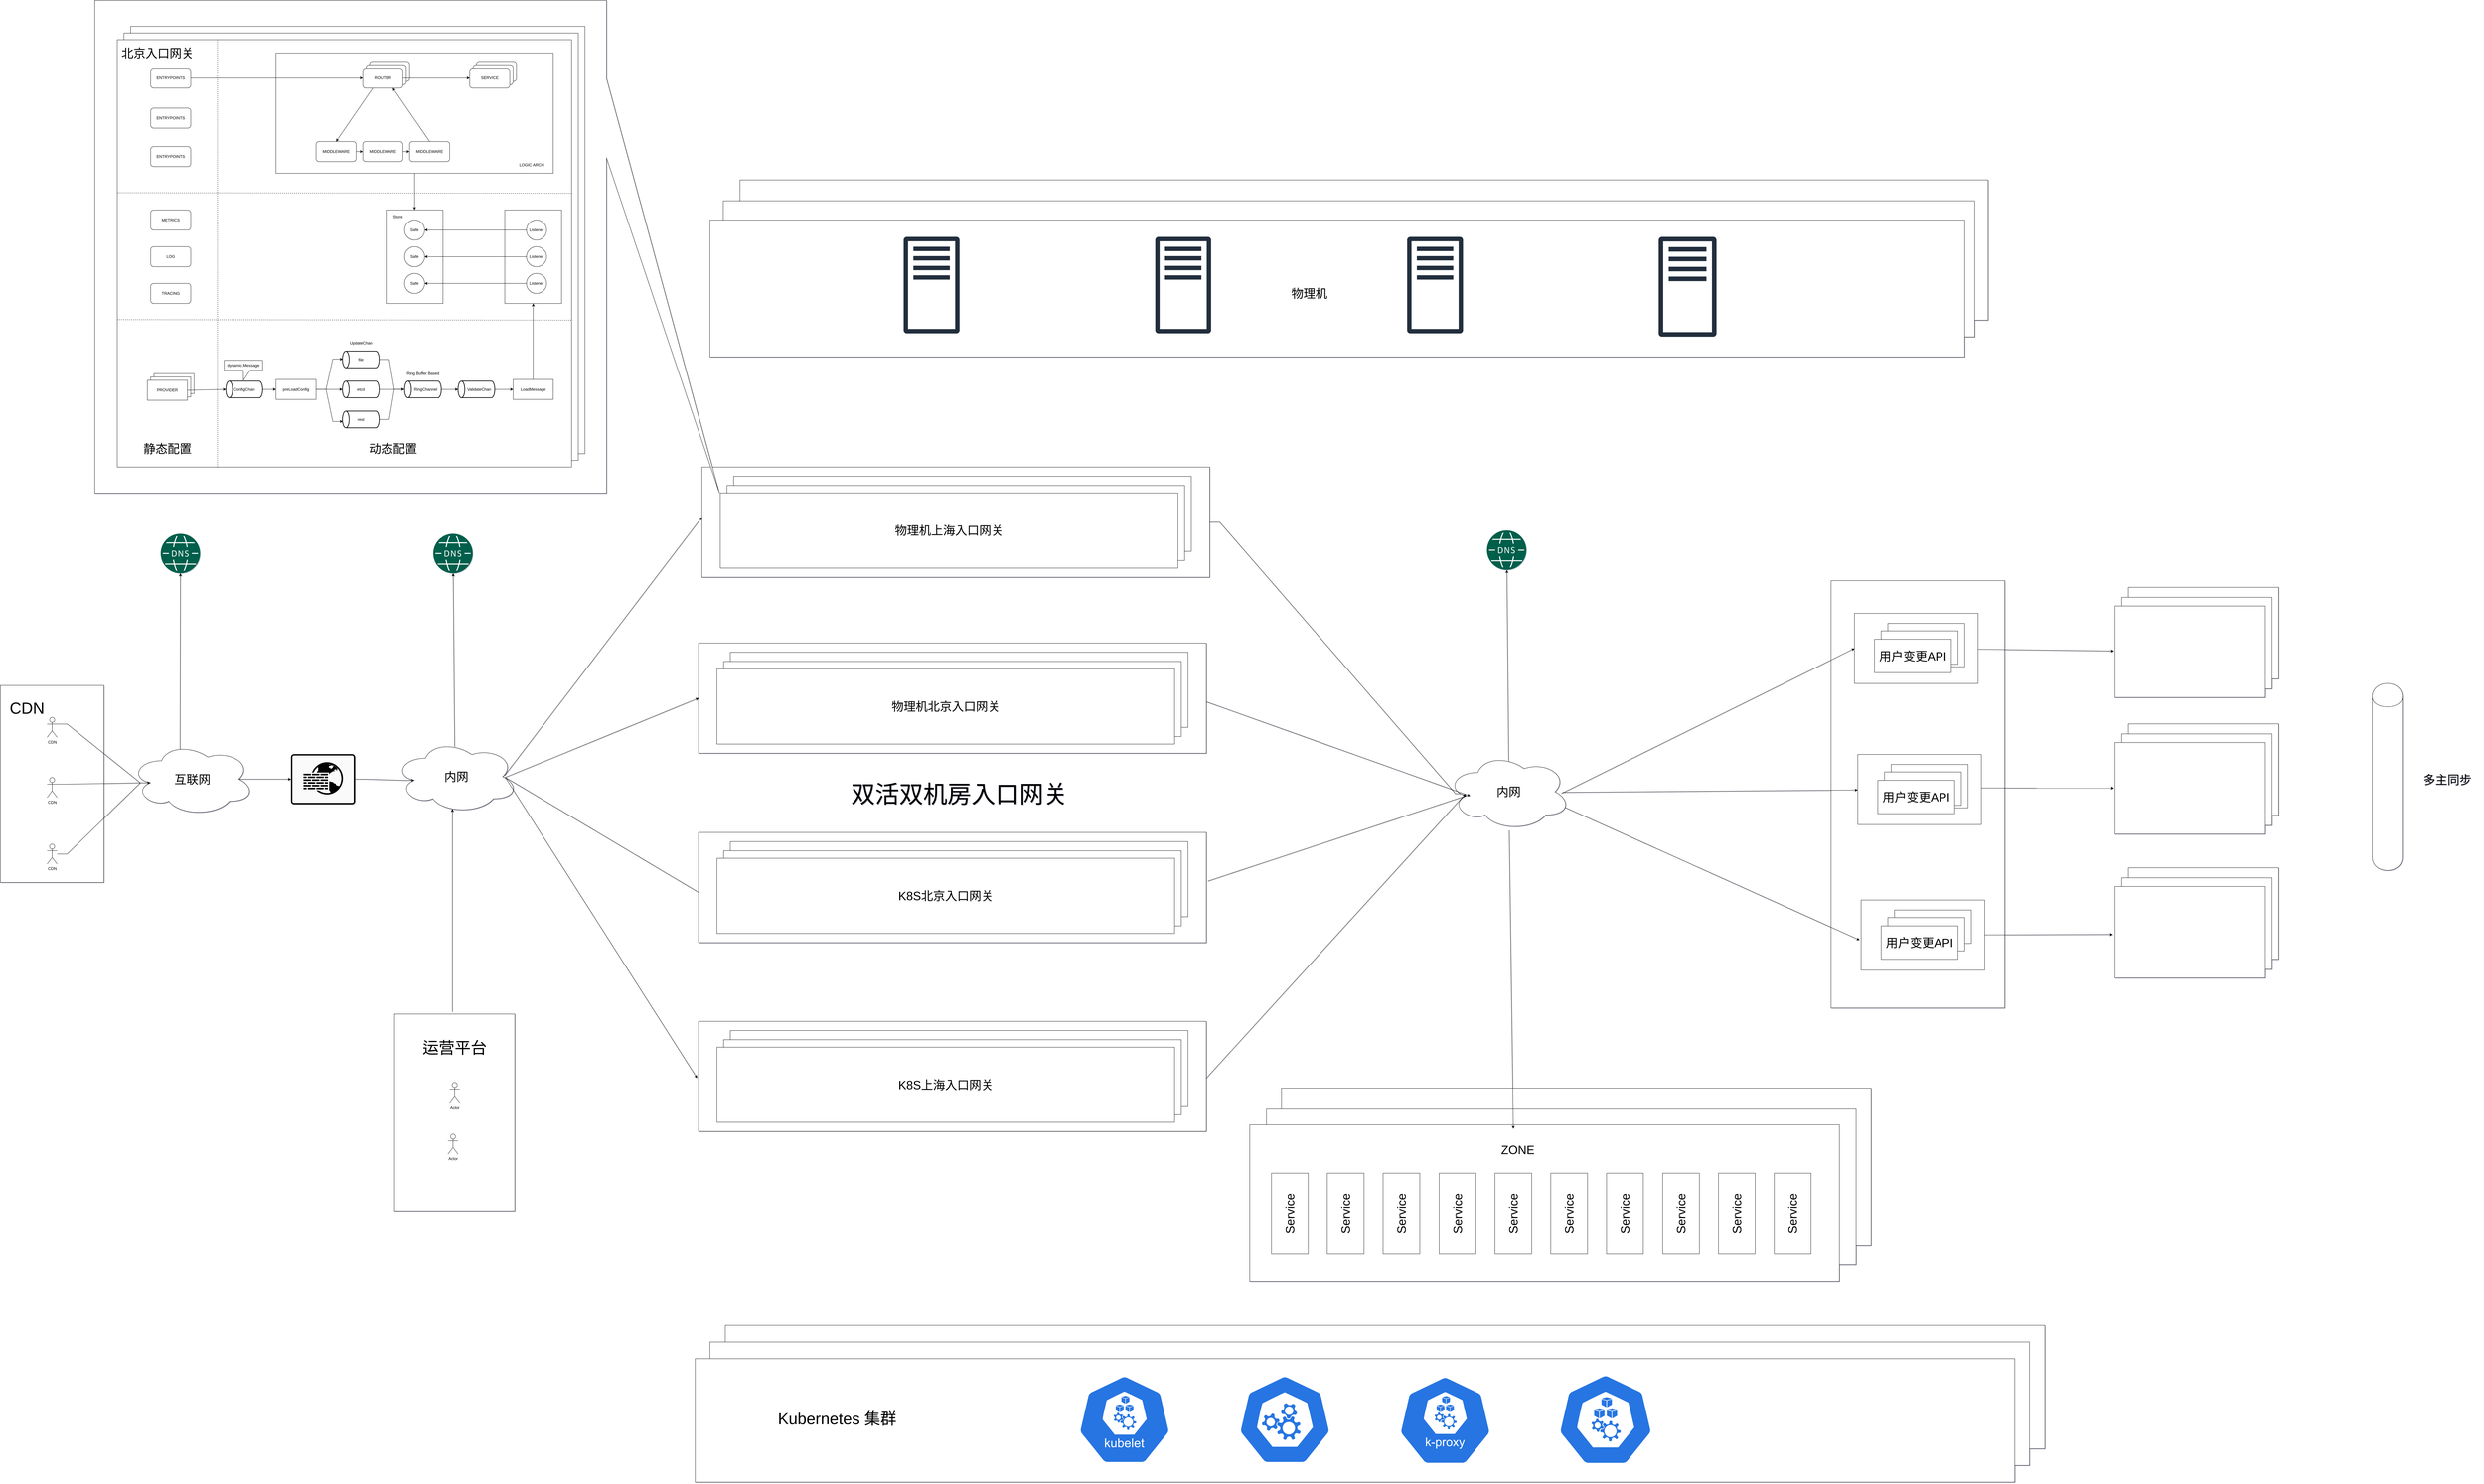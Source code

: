 <mxfile compressed="true" version="13.3.9" type="github"><diagram id="VSeTSDTbGr7kno4e8ZSS" name="第 1 页"><mxGraphModel dx="14209" dy="7091" grid="1" gridSize="10" guides="1" tooltips="1" connect="0" arrows="1" fold="1" page="0" pageScale="1" pageWidth="1920" pageHeight="1200" math="1" shadow="1"><root><mxCell id="0"/><mxCell id="1" parent="0"/><mxCell id="SB5rMZ_abd0PMbScAJQd-177" value="" style="rounded=0;whiteSpace=wrap;html=1;" vertex="1" parent="1"><mxGeometry x="4665" y="2730" width="1765" height="470" as="geometry"/></mxCell><mxCell id="SB5rMZ_abd0PMbScAJQd-176" value="" style="rounded=0;whiteSpace=wrap;html=1;" vertex="1" parent="1"><mxGeometry x="4620" y="2790" width="1765" height="470" as="geometry"/></mxCell><mxCell id="SB5rMZ_abd0PMbScAJQd-169" value="" style="rounded=0;whiteSpace=wrap;html=1;" vertex="1" parent="1"><mxGeometry x="3044" y="10" width="3736" height="420" as="geometry"/></mxCell><mxCell id="SB5rMZ_abd0PMbScAJQd-168" value="" style="rounded=0;whiteSpace=wrap;html=1;" vertex="1" parent="1"><mxGeometry x="2994" y="72.5" width="3746" height="407.5" as="geometry"/></mxCell><mxCell id="SB5rMZ_abd0PMbScAJQd-74" value="" style="rounded=0;whiteSpace=wrap;html=1;" vertex="1" parent="1"><mxGeometry x="3000" y="3440" width="3950" height="370" as="geometry"/></mxCell><mxCell id="SB5rMZ_abd0PMbScAJQd-73" value="" style="rounded=0;whiteSpace=wrap;html=1;" vertex="1" parent="1"><mxGeometry x="2954" y="3490" width="3950" height="370" as="geometry"/></mxCell><mxCell id="SB5rMZ_abd0PMbScAJQd-64" value="" style="rounded=0;whiteSpace=wrap;html=1;" vertex="1" parent="1"><mxGeometry x="6310" y="1210" width="520" height="1280" as="geometry"/></mxCell><mxCell id="SB5rMZ_abd0PMbScAJQd-62" value="" style="rounded=0;whiteSpace=wrap;html=1;" vertex="1" parent="1"><mxGeometry x="4570" y="2840" width="1765" height="470" as="geometry"/></mxCell><mxCell id="SB5rMZ_abd0PMbScAJQd-5" value="" style="rounded=0;whiteSpace=wrap;html=1;" vertex="1" parent="1"><mxGeometry x="7200" y="1230" width="450" height="274" as="geometry"/></mxCell><mxCell id="SB5rMZ_abd0PMbScAJQd-4" value="" style="rounded=0;whiteSpace=wrap;html=1;" vertex="1" parent="1"><mxGeometry x="7180" y="1260" width="450" height="274" as="geometry"/></mxCell><mxCell id="SB5rMZ_abd0PMbScAJQd-3" value="" style="rounded=0;whiteSpace=wrap;html=1;" vertex="1" parent="1"><mxGeometry x="7160" y="1286" width="450" height="274" as="geometry"/></mxCell><mxCell id="SB5rMZ_abd0PMbScAJQd-31" style="edgeStyle=none;rounded=0;orthogonalLoop=1;jettySize=auto;html=1;entryX=-0.014;entryY=0.524;entryDx=0;entryDy=0;entryPerimeter=0;" edge="1" parent="1" source="BSj03u8WNxe3OVWuLQ-M-73" target="SB5rMZ_abd0PMbScAJQd-26"><mxGeometry relative="1" as="geometry"/></mxCell><mxCell id="BSj03u8WNxe3OVWuLQ-M-73" value="" style="rounded=0;whiteSpace=wrap;html=1;fillColor=#FFFFFF;" parent="1" vertex="1"><mxGeometry x="6400" y="2166.57" width="370" height="210" as="geometry"/></mxCell><mxCell id="BSj03u8WNxe3OVWuLQ-M-70" style="edgeStyle=entityRelationEdgeStyle;rounded=0;orthogonalLoop=1;jettySize=auto;html=1;entryX=0.151;entryY=0.524;entryDx=0;entryDy=0;entryPerimeter=0;fillColor=#000000;" parent="1" source="nqDBLLpEvd7qS0_0Gc36-178" target="nqDBLLpEvd7qS0_0Gc36-124" edge="1"><mxGeometry relative="1" as="geometry"/></mxCell><mxCell id="nqDBLLpEvd7qS0_0Gc36-178" value="" style="rounded=0;whiteSpace=wrap;html=1;strokeColor=#000000;" parent="1" vertex="1"><mxGeometry x="2930" y="870" width="1520" height="330" as="geometry"/></mxCell><mxCell id="BSj03u8WNxe3OVWuLQ-M-92" style="rounded=0;orthogonalLoop=1;jettySize=auto;html=1;fillColor=#000000;entryX=0.468;entryY=0.938;entryDx=0;entryDy=0;entryPerimeter=0;exitX=0.481;exitY=-0.011;exitDx=0;exitDy=0;exitPerimeter=0;" parent="1" source="nqDBLLpEvd7qS0_0Gc36-135" target="nqDBLLpEvd7qS0_0Gc36-109" edge="1"><mxGeometry relative="1" as="geometry"><mxPoint x="1770" y="2399" as="sourcePoint"/><mxPoint x="2210" y="1918" as="targetPoint"/></mxGeometry></mxCell><mxCell id="nqDBLLpEvd7qS0_0Gc36-135" value="" style="rounded=0;whiteSpace=wrap;html=1;" parent="1" vertex="1"><mxGeometry x="2010" y="2508" width="360" height="590" as="geometry"/></mxCell><mxCell id="nqDBLLpEvd7qS0_0Gc36-91" value="" style="rounded=0;whiteSpace=wrap;html=1;" parent="1" vertex="1"><mxGeometry x="830" y="1524" width="310" height="590" as="geometry"/></mxCell><mxCell id="nqDBLLpEvd7qS0_0Gc36-125" style="rounded=0;orthogonalLoop=1;jettySize=auto;html=1;entryX=0.16;entryY=0.55;entryDx=0;entryDy=0;entryPerimeter=0;" parent="1" target="nqDBLLpEvd7qS0_0Gc36-124" edge="1"><mxGeometry relative="1" as="geometry"><mxPoint x="4445" y="2110" as="sourcePoint"/></mxGeometry></mxCell><mxCell id="nqDBLLpEvd7qS0_0Gc36-108" style="rounded=0;orthogonalLoop=1;jettySize=auto;html=1;exitX=0.4;exitY=0.1;exitDx=0;exitDy=0;exitPerimeter=0;" parent="1" source="0BeCym-39-swH0D2_rm6-13" target="qobce8UvPEFvJvuWRFae-1" edge="1"><mxGeometry relative="1" as="geometry"><mxPoint x="1370" y="1089.08" as="targetPoint"/></mxGeometry></mxCell><mxCell id="nqDBLLpEvd7qS0_0Gc36-117" style="edgeStyle=entityRelationEdgeStyle;rounded=0;orthogonalLoop=1;jettySize=auto;html=1;exitX=0.875;exitY=0.5;exitDx=0;exitDy=0;exitPerimeter=0;entryX=0;entryY=0.5;entryDx=0;entryDy=0;entryPerimeter=0;" parent="1" source="0BeCym-39-swH0D2_rm6-13" target="nqDBLLpEvd7qS0_0Gc36-113" edge="1"><mxGeometry relative="1" as="geometry"/></mxCell><mxCell id="0BeCym-39-swH0D2_rm6-13" value="&lt;font style=&quot;font-size: 36px&quot;&gt;互联网&lt;/font&gt;" style="ellipse;shape=cloud;whiteSpace=wrap;html=1;" parent="1" vertex="1"><mxGeometry x="1220" y="1694.5" width="370" height="220" as="geometry"/></mxCell><mxCell id="nqDBLLpEvd7qS0_0Gc36-46" value="&lt;font style=&quot;font-size: 72px&quot;&gt;双活双机房入口网关&lt;/font&gt;" style="text;html=1;resizable=0;autosize=1;align=center;verticalAlign=middle;points=[];fillColor=none;strokeColor=none;rounded=0;" parent="1" vertex="1"><mxGeometry x="3370" y="1830" width="660" height="40" as="geometry"/></mxCell><mxCell id="nqDBLLpEvd7qS0_0Gc36-61" style="edgeStyle=entityRelationEdgeStyle;rounded=0;orthogonalLoop=1;jettySize=auto;html=1;exitX=1;exitY=0.333;exitDx=0;exitDy=0;exitPerimeter=0;entryX=0.16;entryY=0.55;entryDx=0;entryDy=0;entryPerimeter=0;" parent="1" source="nqDBLLpEvd7qS0_0Gc36-54" target="0BeCym-39-swH0D2_rm6-13" edge="1"><mxGeometry relative="1" as="geometry"/></mxCell><mxCell id="nqDBLLpEvd7qS0_0Gc36-54" value="CDN" style="shape=umlActor;verticalLabelPosition=bottom;labelBackgroundColor=#ffffff;verticalAlign=top;html=1;outlineConnect=0;" parent="1" vertex="1"><mxGeometry x="970" y="1619.5" width="30" height="60" as="geometry"/></mxCell><mxCell id="nqDBLLpEvd7qS0_0Gc36-58" style="edgeStyle=entityRelationEdgeStyle;rounded=0;orthogonalLoop=1;jettySize=auto;html=1;entryX=0.16;entryY=0.55;entryDx=0;entryDy=0;entryPerimeter=0;" parent="1" source="nqDBLLpEvd7qS0_0Gc36-57" target="0BeCym-39-swH0D2_rm6-13" edge="1"><mxGeometry relative="1" as="geometry"/></mxCell><mxCell id="nqDBLLpEvd7qS0_0Gc36-57" value="CDN" style="shape=umlActor;verticalLabelPosition=bottom;labelBackgroundColor=#ffffff;verticalAlign=top;html=1;outlineConnect=0;" parent="1" vertex="1"><mxGeometry x="970" y="1999" width="30" height="60" as="geometry"/></mxCell><mxCell id="nqDBLLpEvd7qS0_0Gc36-65" style="edgeStyle=entityRelationEdgeStyle;rounded=0;orthogonalLoop=1;jettySize=auto;html=1;exitX=1;exitY=0.333;exitDx=0;exitDy=0;exitPerimeter=0;entryX=0.16;entryY=0.55;entryDx=0;entryDy=0;entryPerimeter=0;" parent="1" source="nqDBLLpEvd7qS0_0Gc36-64" target="0BeCym-39-swH0D2_rm6-13" edge="1"><mxGeometry relative="1" as="geometry"/></mxCell><mxCell id="nqDBLLpEvd7qS0_0Gc36-64" value="CDN" style="shape=umlActor;verticalLabelPosition=bottom;labelBackgroundColor=#ffffff;verticalAlign=top;html=1;outlineConnect=0;" parent="1" vertex="1"><mxGeometry x="970" y="1799.5" width="30" height="60" as="geometry"/></mxCell><mxCell id="nqDBLLpEvd7qS0_0Gc36-111" style="rounded=0;orthogonalLoop=1;jettySize=auto;html=1;exitX=0.891;exitY=0.485;exitDx=0;exitDy=0;exitPerimeter=0;entryX=0;entryY=0.455;entryDx=0;entryDy=0;entryPerimeter=0;" parent="1" source="nqDBLLpEvd7qS0_0Gc36-109" target="nqDBLLpEvd7qS0_0Gc36-178" edge="1"><mxGeometry relative="1" as="geometry"><mxPoint x="2920" y="1020" as="targetPoint"/></mxGeometry></mxCell><mxCell id="SB5rMZ_abd0PMbScAJQd-161" style="edgeStyle=none;rounded=0;orthogonalLoop=1;jettySize=auto;html=1;entryX=0;entryY=0.5;entryDx=0;entryDy=0;entryPerimeter=0;exitX=0.9;exitY=0.508;exitDx=0;exitDy=0;exitPerimeter=0;" edge="1" parent="1" source="nqDBLLpEvd7qS0_0Gc36-109" target="SB5rMZ_abd0PMbScAJQd-149"><mxGeometry relative="1" as="geometry"/></mxCell><mxCell id="SB5rMZ_abd0PMbScAJQd-162" style="edgeStyle=none;rounded=0;orthogonalLoop=1;jettySize=auto;html=1;entryX=0.007;entryY=0.563;entryDx=0;entryDy=0;entryPerimeter=0;exitX=0.895;exitY=0.508;exitDx=0;exitDy=0;exitPerimeter=0;" edge="1" parent="1" source="nqDBLLpEvd7qS0_0Gc36-109" target="SB5rMZ_abd0PMbScAJQd-153"><mxGeometry relative="1" as="geometry"/></mxCell><mxCell id="nqDBLLpEvd7qS0_0Gc36-109" value="&lt;font style=&quot;font-size: 36px&quot;&gt;内网&lt;/font&gt;" style="ellipse;shape=cloud;whiteSpace=wrap;html=1;" parent="1" vertex="1"><mxGeometry x="2010" y="1687" width="370" height="220" as="geometry"/></mxCell><mxCell id="nqDBLLpEvd7qS0_0Gc36-116" style="edgeStyle=entityRelationEdgeStyle;rounded=0;orthogonalLoop=1;jettySize=auto;html=1;exitX=1;exitY=0.5;exitDx=0;exitDy=0;exitPerimeter=0;entryX=0.16;entryY=0.55;entryDx=0;entryDy=0;entryPerimeter=0;" parent="1" source="nqDBLLpEvd7qS0_0Gc36-113" target="nqDBLLpEvd7qS0_0Gc36-109" edge="1"><mxGeometry relative="1" as="geometry"/></mxCell><mxCell id="nqDBLLpEvd7qS0_0Gc36-113" value="" style="points=[[0.015,0.015,0],[0.985,0.015,0],[0.985,0.985,0],[0.015,0.985,0],[0.25,0,0],[0.5,0,0],[0.75,0,0],[1,0.25,0],[1,0.5,0],[1,0.75,0],[0.75,1,0],[0.5,1,0],[0.25,1,0],[0,0.75,0],[0,0.5,0],[0,0.25,0]];verticalLabelPosition=bottom;html=1;verticalAlign=top;aspect=fixed;align=center;pointerEvents=1;shape=mxgraph.cisco19.rect;prIcon=web_application_firewall;fillColor=#FAFAFA;strokeColor=#000000;" parent="1" vertex="1"><mxGeometry x="1700" y="1729.5" width="192" height="150" as="geometry"/></mxCell><mxCell id="nqDBLLpEvd7qS0_0Gc36-130" style="edgeStyle=none;rounded=0;orthogonalLoop=1;jettySize=auto;html=1;exitX=0.5;exitY=0.101;exitDx=0;exitDy=0;exitPerimeter=0;" parent="1" source="nqDBLLpEvd7qS0_0Gc36-124" target="qobce8UvPEFvJvuWRFae-4" edge="1"><mxGeometry relative="1" as="geometry"><mxPoint x="5219.558" y="1273.33" as="targetPoint"/></mxGeometry></mxCell><mxCell id="BSj03u8WNxe3OVWuLQ-M-100" style="rounded=0;orthogonalLoop=1;jettySize=auto;html=1;fillColor=#000000;entryX=-0.012;entryY=0.571;entryDx=0;entryDy=0;entryPerimeter=0;" parent="1" target="BSj03u8WNxe3OVWuLQ-M-73" edge="1"><mxGeometry relative="1" as="geometry"><mxPoint x="5449" y="1860" as="sourcePoint"/></mxGeometry></mxCell><mxCell id="BSj03u8WNxe3OVWuLQ-M-101" style="rounded=0;orthogonalLoop=1;jettySize=auto;html=1;fillColor=#000000;exitX=0.927;exitY=0.522;exitDx=0;exitDy=0;exitPerimeter=0;entryX=0.001;entryY=0.5;entryDx=0;entryDy=0;entryPerimeter=0;" parent="1" source="nqDBLLpEvd7qS0_0Gc36-124" target="BSj03u8WNxe3OVWuLQ-M-95" edge="1"><mxGeometry relative="1" as="geometry"><mxPoint x="6329.62" y="1840.75" as="sourcePoint"/></mxGeometry></mxCell><mxCell id="SB5rMZ_abd0PMbScAJQd-39" style="edgeStyle=none;rounded=0;orthogonalLoop=1;jettySize=auto;html=1;entryX=-0.007;entryY=0.497;entryDx=0;entryDy=0;entryPerimeter=0;" edge="1" parent="1" target="SB5rMZ_abd0PMbScAJQd-34"><mxGeometry relative="1" as="geometry"><mxPoint x="6760" y="1831" as="sourcePoint"/></mxGeometry></mxCell><mxCell id="SB5rMZ_abd0PMbScAJQd-46" style="edgeStyle=none;rounded=0;orthogonalLoop=1;jettySize=auto;html=1;exitX=0.936;exitY=0.507;exitDx=0;exitDy=0;exitPerimeter=0;" edge="1" parent="1" source="nqDBLLpEvd7qS0_0Gc36-124" target="SB5rMZ_abd0PMbScAJQd-42"><mxGeometry relative="1" as="geometry"><mxPoint x="5470" y="1890" as="sourcePoint"/></mxGeometry></mxCell><mxCell id="SB5rMZ_abd0PMbScAJQd-63" style="edgeStyle=none;rounded=0;orthogonalLoop=1;jettySize=auto;html=1;entryX=0.447;entryY=0.026;entryDx=0;entryDy=0;entryPerimeter=0;" edge="1" parent="1" source="nqDBLLpEvd7qS0_0Gc36-124" target="SB5rMZ_abd0PMbScAJQd-62"><mxGeometry relative="1" as="geometry"/></mxCell><mxCell id="nqDBLLpEvd7qS0_0Gc36-124" value="&lt;font style=&quot;font-size: 36px&quot;&gt;内网&lt;/font&gt;" style="ellipse;shape=cloud;whiteSpace=wrap;html=1;" parent="1" vertex="1"><mxGeometry x="5160" y="1727" width="370" height="230.92" as="geometry"/></mxCell><mxCell id="qobce8UvPEFvJvuWRFae-1" value="" style="pointerEvents=1;shadow=0;dashed=0;html=1;strokeColor=none;fillColor=#005F4B;labelPosition=center;verticalLabelPosition=bottom;verticalAlign=top;align=center;outlineConnect=0;shape=mxgraph.veeam2.dns;" parent="1" vertex="1"><mxGeometry x="1310" y="1070" width="118" height="118" as="geometry"/></mxCell><mxCell id="qobce8UvPEFvJvuWRFae-4" value="" style="pointerEvents=1;shadow=0;dashed=0;html=1;strokeColor=none;fillColor=#005F4B;labelPosition=center;verticalLabelPosition=bottom;verticalAlign=top;align=center;outlineConnect=0;shape=mxgraph.veeam2.dns;" parent="1" vertex="1"><mxGeometry x="5280" y="1060" width="118" height="118" as="geometry"/></mxCell><mxCell id="BSj03u8WNxe3OVWuLQ-M-59" value="" style="rounded=0;whiteSpace=wrap;html=1;" parent="1" vertex="1"><mxGeometry x="3025" y="897.5" width="1370" height="225" as="geometry"/></mxCell><mxCell id="BSj03u8WNxe3OVWuLQ-M-60" value="" style="rounded=0;whiteSpace=wrap;html=1;" parent="1" vertex="1"><mxGeometry x="3005" y="925" width="1370" height="225" as="geometry"/></mxCell><mxCell id="BSj03u8WNxe3OVWuLQ-M-61" value="&lt;font style=&quot;font-size: 36px&quot;&gt;物理机上海入口网关&lt;/font&gt;" style="rounded=0;whiteSpace=wrap;html=1;" parent="1" vertex="1"><mxGeometry x="2985" y="947.5" width="1370" height="225" as="geometry"/></mxCell><mxCell id="BSj03u8WNxe3OVWuLQ-M-68" value="" style="rounded=0;whiteSpace=wrap;html=1;fillColor=#FFFFFF;" parent="1" vertex="1"><mxGeometry x="6500" y="2196.57" width="230" height="100" as="geometry"/></mxCell><mxCell id="BSj03u8WNxe3OVWuLQ-M-71" value="" style="rounded=0;whiteSpace=wrap;html=1;fillColor=#FFFFFF;" parent="1" vertex="1"><mxGeometry x="6480" y="2219.07" width="230" height="100" as="geometry"/></mxCell><mxCell id="BSj03u8WNxe3OVWuLQ-M-72" value="&lt;font style=&quot;font-size: 36px&quot;&gt;用户变更API&lt;/font&gt;" style="rounded=0;whiteSpace=wrap;html=1;fillColor=#FFFFFF;" parent="1" vertex="1"><mxGeometry x="6460" y="2244.07" width="230" height="100" as="geometry"/></mxCell><mxCell id="BSj03u8WNxe3OVWuLQ-M-82" style="edgeStyle=none;rounded=0;orthogonalLoop=1;jettySize=auto;html=1;" parent="1" target="BSj03u8WNxe3OVWuLQ-M-83" edge="1"><mxGeometry relative="1" as="geometry"><mxPoint x="2143.558" y="1273.53" as="targetPoint"/><mxPoint x="2190" y="1708" as="sourcePoint"/></mxGeometry></mxCell><mxCell id="BSj03u8WNxe3OVWuLQ-M-83" value="" style="pointerEvents=1;shadow=0;dashed=0;html=1;strokeColor=none;fillColor=#005F4B;labelPosition=center;verticalLabelPosition=bottom;verticalAlign=top;align=center;outlineConnect=0;shape=mxgraph.veeam2.dns;" parent="1" vertex="1"><mxGeometry x="2126" y="1070" width="118" height="118" as="geometry"/></mxCell><mxCell id="BSj03u8WNxe3OVWuLQ-M-86" value="&lt;span style=&quot;font-size: 48px&quot;&gt;CDN&lt;/span&gt;" style="text;html=1;strokeColor=none;fillColor=none;align=center;verticalAlign=middle;whiteSpace=wrap;rounded=0;" parent="1" vertex="1"><mxGeometry x="890" y="1581.5" width="40" height="20" as="geometry"/></mxCell><mxCell id="BSj03u8WNxe3OVWuLQ-M-87" value="&lt;span style=&quot;font-size: 48px&quot;&gt;运营平台&lt;/span&gt;" style="text;html=1;strokeColor=none;fillColor=none;align=center;verticalAlign=middle;whiteSpace=wrap;rounded=0;" parent="1" vertex="1"><mxGeometry x="2035" y="2599.25" width="310" height="20" as="geometry"/></mxCell><mxCell id="BSj03u8WNxe3OVWuLQ-M-93" value="Actor" style="shape=umlActor;verticalLabelPosition=bottom;labelBackgroundColor=#ffffff;verticalAlign=top;html=1;outlineConnect=0;fillColor=#FFFFFF;" parent="1" vertex="1"><mxGeometry x="2175" y="2713" width="30" height="60" as="geometry"/></mxCell><mxCell id="BSj03u8WNxe3OVWuLQ-M-94" value="Actor" style="shape=umlActor;verticalLabelPosition=bottom;labelBackgroundColor=#ffffff;verticalAlign=top;html=1;outlineConnect=0;fillColor=#FFFFFF;" parent="1" vertex="1"><mxGeometry x="2170" y="2868" width="30" height="60" as="geometry"/></mxCell><mxCell id="SB5rMZ_abd0PMbScAJQd-30" style="edgeStyle=none;rounded=0;orthogonalLoop=1;jettySize=auto;html=1;entryX=-0.007;entryY=0.491;entryDx=0;entryDy=0;entryPerimeter=0;" edge="1" parent="1" source="BSj03u8WNxe3OVWuLQ-M-95" target="SB5rMZ_abd0PMbScAJQd-3"><mxGeometry relative="1" as="geometry"/></mxCell><mxCell id="BSj03u8WNxe3OVWuLQ-M-95" value="" style="rounded=0;whiteSpace=wrap;html=1;fillColor=#FFFFFF;" parent="1" vertex="1"><mxGeometry x="6380" y="1308" width="370" height="210" as="geometry"/></mxCell><mxCell id="BSj03u8WNxe3OVWuLQ-M-96" value="" style="rounded=0;whiteSpace=wrap;html=1;fillColor=#FFFFFF;" parent="1" vertex="1"><mxGeometry x="6480" y="1338" width="230" height="130" as="geometry"/></mxCell><mxCell id="BSj03u8WNxe3OVWuLQ-M-97" value="" style="rounded=0;whiteSpace=wrap;html=1;fillColor=#FFFFFF;" parent="1" vertex="1"><mxGeometry x="6460" y="1360.5" width="230" height="100" as="geometry"/></mxCell><mxCell id="BSj03u8WNxe3OVWuLQ-M-98" value="&lt;font style=&quot;font-size: 36px&quot;&gt;用户变更API&lt;/font&gt;" style="rounded=0;whiteSpace=wrap;html=1;fillColor=#FFFFFF;" parent="1" vertex="1"><mxGeometry x="6440" y="1385.5" width="230" height="100" as="geometry"/></mxCell><mxCell id="SB5rMZ_abd0PMbScAJQd-1" value="" style="shape=image;html=1;verticalAlign=top;verticalLabelPosition=bottom;labelBackgroundColor=#ffffff;imageAspect=0;aspect=fixed;image=https://cdn4.iconfinder.com/data/icons/logos-brands-5/24/mysql-128.png" vertex="1" parent="1"><mxGeometry x="7234" y="1270" width="286" height="286" as="geometry"/></mxCell><mxCell id="SB5rMZ_abd0PMbScAJQd-19" value="&lt;font style=&quot;font-size: 36px&quot;&gt;多主同步&lt;/font&gt;" style="text;html=1;strokeColor=none;fillColor=none;align=center;verticalAlign=middle;whiteSpace=wrap;rounded=0;" vertex="1" parent="1"><mxGeometry x="8050" y="1770" width="210" height="72" as="geometry"/></mxCell><mxCell id="SB5rMZ_abd0PMbScAJQd-24" value="" style="rounded=0;whiteSpace=wrap;html=1;" vertex="1" parent="1"><mxGeometry x="7200" y="2070" width="450" height="274" as="geometry"/></mxCell><mxCell id="SB5rMZ_abd0PMbScAJQd-25" value="" style="rounded=0;whiteSpace=wrap;html=1;" vertex="1" parent="1"><mxGeometry x="7180" y="2100" width="450" height="274" as="geometry"/></mxCell><mxCell id="SB5rMZ_abd0PMbScAJQd-26" value="" style="rounded=0;whiteSpace=wrap;html=1;" vertex="1" parent="1"><mxGeometry x="7160" y="2126" width="450" height="274" as="geometry"/></mxCell><mxCell id="SB5rMZ_abd0PMbScAJQd-28" value="" style="shape=image;html=1;verticalAlign=top;verticalLabelPosition=bottom;labelBackgroundColor=#ffffff;imageAspect=0;aspect=fixed;image=https://cdn4.iconfinder.com/data/icons/logos-brands-5/24/mysql-128.png" vertex="1" parent="1"><mxGeometry x="7234" y="2110" width="286" height="286" as="geometry"/></mxCell><mxCell id="SB5rMZ_abd0PMbScAJQd-32" value="" style="rounded=0;whiteSpace=wrap;html=1;" vertex="1" parent="1"><mxGeometry x="7200" y="1639" width="450" height="274" as="geometry"/></mxCell><mxCell id="SB5rMZ_abd0PMbScAJQd-33" value="" style="rounded=0;whiteSpace=wrap;html=1;" vertex="1" parent="1"><mxGeometry x="7180" y="1669" width="450" height="274" as="geometry"/></mxCell><mxCell id="SB5rMZ_abd0PMbScAJQd-34" value="" style="rounded=0;whiteSpace=wrap;html=1;" vertex="1" parent="1"><mxGeometry x="7160" y="1695" width="450" height="274" as="geometry"/></mxCell><mxCell id="SB5rMZ_abd0PMbScAJQd-36" value="" style="shape=image;html=1;verticalAlign=top;verticalLabelPosition=bottom;labelBackgroundColor=#ffffff;imageAspect=0;aspect=fixed;image=https://cdn4.iconfinder.com/data/icons/logos-brands-5/24/mysql-128.png" vertex="1" parent="1"><mxGeometry x="7234" y="1679" width="286" height="286" as="geometry"/></mxCell><mxCell id="SB5rMZ_abd0PMbScAJQd-42" value="" style="rounded=0;whiteSpace=wrap;html=1;fillColor=#FFFFFF;" vertex="1" parent="1"><mxGeometry x="6390" y="1730.5" width="370" height="210" as="geometry"/></mxCell><mxCell id="SB5rMZ_abd0PMbScAJQd-43" value="" style="rounded=0;whiteSpace=wrap;html=1;fillColor=#FFFFFF;" vertex="1" parent="1"><mxGeometry x="6490" y="1760.5" width="230" height="130" as="geometry"/></mxCell><mxCell id="SB5rMZ_abd0PMbScAJQd-44" value="" style="rounded=0;whiteSpace=wrap;html=1;fillColor=#FFFFFF;" vertex="1" parent="1"><mxGeometry x="6470" y="1783" width="230" height="100" as="geometry"/></mxCell><mxCell id="SB5rMZ_abd0PMbScAJQd-45" value="&lt;font style=&quot;font-size: 36px&quot;&gt;用户变更API&lt;/font&gt;" style="rounded=0;whiteSpace=wrap;html=1;fillColor=#FFFFFF;" vertex="1" parent="1"><mxGeometry x="6450" y="1808" width="230" height="100" as="geometry"/></mxCell><mxCell id="SB5rMZ_abd0PMbScAJQd-47" value="" style="shape=cylinder;whiteSpace=wrap;html=1;boundedLbl=1;backgroundOutline=1;" vertex="1" parent="1"><mxGeometry x="7930.0" y="1518" width="90" height="560" as="geometry"/></mxCell><mxCell id="SB5rMZ_abd0PMbScAJQd-52" value="&lt;font style=&quot;font-size: 36px&quot;&gt;Service&lt;/font&gt;" style="rounded=0;whiteSpace=wrap;html=1;rotation=-90;" vertex="1" parent="1"><mxGeometry x="4570" y="3050" width="240" height="110" as="geometry"/></mxCell><mxCell id="SB5rMZ_abd0PMbScAJQd-53" value="&lt;font style=&quot;font-size: 36px&quot;&gt;Service&lt;/font&gt;" style="rounded=0;whiteSpace=wrap;html=1;rotation=-90;" vertex="1" parent="1"><mxGeometry x="4737" y="3050" width="240" height="110" as="geometry"/></mxCell><mxCell id="SB5rMZ_abd0PMbScAJQd-54" value="&lt;font style=&quot;font-size: 36px&quot;&gt;Service&lt;/font&gt;" style="rounded=0;whiteSpace=wrap;html=1;rotation=-90;" vertex="1" parent="1"><mxGeometry x="4904" y="3050" width="240" height="110" as="geometry"/></mxCell><mxCell id="SB5rMZ_abd0PMbScAJQd-55" value="&lt;font style=&quot;font-size: 36px&quot;&gt;Service&lt;/font&gt;" style="rounded=0;whiteSpace=wrap;html=1;rotation=-90;" vertex="1" parent="1"><mxGeometry x="5072" y="3050" width="240" height="110" as="geometry"/></mxCell><mxCell id="SB5rMZ_abd0PMbScAJQd-56" value="&lt;font style=&quot;font-size: 36px&quot;&gt;Service&lt;/font&gt;" style="rounded=0;whiteSpace=wrap;html=1;rotation=-90;" vertex="1" parent="1"><mxGeometry x="5239" y="3050" width="240" height="110" as="geometry"/></mxCell><mxCell id="SB5rMZ_abd0PMbScAJQd-57" value="&lt;font style=&quot;font-size: 36px&quot;&gt;Service&lt;/font&gt;" style="rounded=0;whiteSpace=wrap;html=1;rotation=-90;" vertex="1" parent="1"><mxGeometry x="5406" y="3050" width="240" height="110" as="geometry"/></mxCell><mxCell id="SB5rMZ_abd0PMbScAJQd-58" value="&lt;font style=&quot;font-size: 36px&quot;&gt;Service&lt;/font&gt;" style="rounded=0;whiteSpace=wrap;html=1;rotation=-90;" vertex="1" parent="1"><mxGeometry x="5573" y="3050" width="240" height="110" as="geometry"/></mxCell><mxCell id="SB5rMZ_abd0PMbScAJQd-59" value="&lt;font style=&quot;font-size: 36px&quot;&gt;Service&lt;/font&gt;" style="rounded=0;whiteSpace=wrap;html=1;rotation=-90;" vertex="1" parent="1"><mxGeometry x="5741" y="3050" width="240" height="110" as="geometry"/></mxCell><mxCell id="SB5rMZ_abd0PMbScAJQd-60" value="&lt;font style=&quot;font-size: 36px&quot;&gt;Service&lt;/font&gt;" style="rounded=0;whiteSpace=wrap;html=1;rotation=-90;" vertex="1" parent="1"><mxGeometry x="5908" y="3050" width="240" height="110" as="geometry"/></mxCell><mxCell id="SB5rMZ_abd0PMbScAJQd-61" value="&lt;font style=&quot;font-size: 36px&quot;&gt;Service&lt;/font&gt;" style="rounded=0;whiteSpace=wrap;html=1;rotation=-90;" vertex="1" parent="1"><mxGeometry x="6075" y="3050" width="240" height="110" as="geometry"/></mxCell><mxCell id="SB5rMZ_abd0PMbScAJQd-68" value="" style="rounded=0;whiteSpace=wrap;html=1;" vertex="1" parent="1"><mxGeometry x="2910" y="3540" width="3950" height="370" as="geometry"/></mxCell><mxCell id="SB5rMZ_abd0PMbScAJQd-67" value="" style="html=1;dashed=0;whitespace=wrap;fillColor=#2875E2;strokeColor=#ffffff;points=[[0.005,0.63,0],[0.1,0.2,0],[0.9,0.2,0],[0.5,0,0],[0.995,0.63,0],[0.72,0.99,0],[0.5,1,0],[0.28,0.99,0]];shape=mxgraph.kubernetes.icon;prIcon=kubelet" vertex="1" parent="1"><mxGeometry x="4055" y="3582.5" width="280" height="280" as="geometry"/></mxCell><mxCell id="SB5rMZ_abd0PMbScAJQd-69" value="" style="html=1;dashed=0;whitespace=wrap;fillColor=#2875E2;strokeColor=#ffffff;points=[[0.005,0.63,0],[0.1,0.2,0],[0.9,0.2,0],[0.5,0,0],[0.995,0.63,0],[0.72,0.99,0],[0.5,1,0],[0.28,0.99,0]];shape=mxgraph.kubernetes.icon;prIcon=master" vertex="1" parent="1"><mxGeometry x="4535" y="3582.5" width="280" height="280" as="geometry"/></mxCell><mxCell id="SB5rMZ_abd0PMbScAJQd-70" value="" style="html=1;dashed=0;whitespace=wrap;fillColor=#2875E2;strokeColor=#ffffff;points=[[0.005,0.63,0],[0.1,0.2,0],[0.9,0.2,0],[0.5,0,0],[0.995,0.63,0],[0.72,0.99,0],[0.5,1,0],[0.28,0.99,0]];shape=mxgraph.kubernetes.icon;prIcon=k_proxy" vertex="1" parent="1"><mxGeometry x="5015" y="3582.5" width="280" height="285" as="geometry"/></mxCell><mxCell id="SB5rMZ_abd0PMbScAJQd-71" value="" style="html=1;dashed=0;whitespace=wrap;fillColor=#2875E2;strokeColor=#ffffff;points=[[0.005,0.63,0],[0.1,0.2,0],[0.9,0.2,0],[0.5,0,0],[0.995,0.63,0],[0.72,0.99,0],[0.5,1,0],[0.28,0.99,0]];shape=mxgraph.kubernetes.icon;prIcon=node" vertex="1" parent="1"><mxGeometry x="5492" y="3582.5" width="286" height="280" as="geometry"/></mxCell><mxCell id="SB5rMZ_abd0PMbScAJQd-72" value="&lt;span style=&quot;font-size: 48px&quot;&gt;Kubernetes 集群&lt;/span&gt;" style="text;html=1;strokeColor=none;fillColor=none;align=center;verticalAlign=middle;whiteSpace=wrap;rounded=0;" vertex="1" parent="1"><mxGeometry x="3100" y="3710" width="470" height="20" as="geometry"/></mxCell><mxCell id="SB5rMZ_abd0PMbScAJQd-174" style="edgeStyle=none;rounded=0;orthogonalLoop=1;jettySize=auto;html=1;exitX=1;exitY=0.533;exitDx=0;exitDy=0;exitPerimeter=0;entryX=0.189;entryY=0.554;entryDx=0;entryDy=0;entryPerimeter=0;" edge="1" parent="1" source="SB5rMZ_abd0PMbScAJQd-149" target="nqDBLLpEvd7qS0_0Gc36-124"><mxGeometry relative="1" as="geometry"><mxPoint x="5140" y="1870" as="targetPoint"/></mxGeometry></mxCell><mxCell id="SB5rMZ_abd0PMbScAJQd-149" value="" style="rounded=0;whiteSpace=wrap;html=1;strokeColor=#000000;" vertex="1" parent="1"><mxGeometry x="2920" y="1397" width="1520" height="330" as="geometry"/></mxCell><mxCell id="SB5rMZ_abd0PMbScAJQd-150" value="" style="rounded=0;whiteSpace=wrap;html=1;" vertex="1" parent="1"><mxGeometry x="3015" y="1424.5" width="1370" height="225" as="geometry"/></mxCell><mxCell id="SB5rMZ_abd0PMbScAJQd-151" value="" style="rounded=0;whiteSpace=wrap;html=1;" vertex="1" parent="1"><mxGeometry x="2995" y="1452" width="1370" height="225" as="geometry"/></mxCell><mxCell id="SB5rMZ_abd0PMbScAJQd-152" value="&lt;font style=&quot;font-size: 36px&quot;&gt;物理机北京入口网关&lt;/font&gt;" style="rounded=0;whiteSpace=wrap;html=1;" vertex="1" parent="1"><mxGeometry x="2975" y="1474.5" width="1370" height="225" as="geometry"/></mxCell><mxCell id="SB5rMZ_abd0PMbScAJQd-153" value="" style="rounded=0;whiteSpace=wrap;html=1;strokeColor=#000000;" vertex="1" parent="1"><mxGeometry x="2920" y="1964.14" width="1520" height="330" as="geometry"/></mxCell><mxCell id="SB5rMZ_abd0PMbScAJQd-154" value="" style="rounded=0;whiteSpace=wrap;html=1;" vertex="1" parent="1"><mxGeometry x="3015" y="1991.64" width="1370" height="225" as="geometry"/></mxCell><mxCell id="SB5rMZ_abd0PMbScAJQd-155" value="" style="rounded=0;whiteSpace=wrap;html=1;" vertex="1" parent="1"><mxGeometry x="2995" y="2019.14" width="1370" height="225" as="geometry"/></mxCell><mxCell id="SB5rMZ_abd0PMbScAJQd-156" value="&lt;font style=&quot;font-size: 36px&quot;&gt;K8S北京入口网关&lt;/font&gt;" style="rounded=0;whiteSpace=wrap;html=1;" vertex="1" parent="1"><mxGeometry x="2975" y="2041.64" width="1370" height="225" as="geometry"/></mxCell><mxCell id="SB5rMZ_abd0PMbScAJQd-175" style="edgeStyle=none;rounded=0;orthogonalLoop=1;jettySize=auto;html=1;entryX=0.152;entryY=0.525;entryDx=0;entryDy=0;entryPerimeter=0;exitX=1;exitY=0.516;exitDx=0;exitDy=0;exitPerimeter=0;" edge="1" parent="1" source="SB5rMZ_abd0PMbScAJQd-157" target="nqDBLLpEvd7qS0_0Gc36-124"><mxGeometry relative="1" as="geometry"/></mxCell><mxCell id="SB5rMZ_abd0PMbScAJQd-157" value="" style="rounded=0;whiteSpace=wrap;html=1;strokeColor=#000000;" vertex="1" parent="1"><mxGeometry x="2920" y="2530" width="1520" height="330" as="geometry"/></mxCell><mxCell id="SB5rMZ_abd0PMbScAJQd-158" value="" style="rounded=0;whiteSpace=wrap;html=1;" vertex="1" parent="1"><mxGeometry x="3015" y="2557.5" width="1370" height="225" as="geometry"/></mxCell><mxCell id="SB5rMZ_abd0PMbScAJQd-159" value="" style="rounded=0;whiteSpace=wrap;html=1;" vertex="1" parent="1"><mxGeometry x="2995" y="2585" width="1370" height="225" as="geometry"/></mxCell><mxCell id="SB5rMZ_abd0PMbScAJQd-160" value="&lt;font style=&quot;font-size: 36px&quot;&gt;K8S上海入口网关&lt;/font&gt;" style="rounded=0;whiteSpace=wrap;html=1;" vertex="1" parent="1"><mxGeometry x="2975" y="2607.5" width="1370" height="225" as="geometry"/></mxCell><mxCell id="SB5rMZ_abd0PMbScAJQd-163" style="edgeStyle=none;rounded=0;orthogonalLoop=1;jettySize=auto;html=1;entryX=-0.003;entryY=0.515;entryDx=0;entryDy=0;entryPerimeter=0;exitX=0.895;exitY=0.508;exitDx=0;exitDy=0;exitPerimeter=0;" edge="1" parent="1" source="nqDBLLpEvd7qS0_0Gc36-109" target="SB5rMZ_abd0PMbScAJQd-157"><mxGeometry relative="1" as="geometry"><mxPoint x="2340" y="1790" as="sourcePoint"/></mxGeometry></mxCell><mxCell id="SB5rMZ_abd0PMbScAJQd-164" value="" style="rounded=0;whiteSpace=wrap;html=1;" vertex="1" parent="1"><mxGeometry x="2954" y="130" width="3756" height="410" as="geometry"/></mxCell><mxCell id="SB5rMZ_abd0PMbScAJQd-75" value="" style="outlineConnect=0;fontColor=#232F3E;gradientColor=none;fillColor=#232F3E;strokeColor=none;dashed=0;verticalLabelPosition=bottom;verticalAlign=top;align=center;html=1;fontSize=12;fontStyle=0;aspect=fixed;pointerEvents=1;shape=mxgraph.aws4.traditional_server;" vertex="1" parent="1"><mxGeometry x="3534" y="180" width="167.3" height="290" as="geometry"/></mxCell><mxCell id="SB5rMZ_abd0PMbScAJQd-165" value="" style="outlineConnect=0;fontColor=#232F3E;gradientColor=none;fillColor=#232F3E;strokeColor=none;dashed=0;verticalLabelPosition=bottom;verticalAlign=top;align=center;html=1;fontSize=12;fontStyle=0;aspect=fixed;pointerEvents=1;shape=mxgraph.aws4.traditional_server;" vertex="1" parent="1"><mxGeometry x="4287" y="180" width="167.3" height="290" as="geometry"/></mxCell><mxCell id="SB5rMZ_abd0PMbScAJQd-166" value="" style="outlineConnect=0;fontColor=#232F3E;gradientColor=none;fillColor=#232F3E;strokeColor=none;dashed=0;verticalLabelPosition=bottom;verticalAlign=top;align=center;html=1;fontSize=12;fontStyle=0;aspect=fixed;pointerEvents=1;shape=mxgraph.aws4.traditional_server;" vertex="1" parent="1"><mxGeometry x="5041" y="180" width="167.3" height="290" as="geometry"/></mxCell><mxCell id="SB5rMZ_abd0PMbScAJQd-167" value="" style="outlineConnect=0;fontColor=#232F3E;gradientColor=none;fillColor=#232F3E;strokeColor=none;dashed=0;verticalLabelPosition=bottom;verticalAlign=top;align=center;html=1;fontSize=12;fontStyle=0;aspect=fixed;pointerEvents=1;shape=mxgraph.aws4.traditional_server;" vertex="1" parent="1"><mxGeometry x="5794" y="180" width="173.07" height="300" as="geometry"/></mxCell><mxCell id="SB5rMZ_abd0PMbScAJQd-170" value="" style="shape=callout;whiteSpace=wrap;html=1;perimeter=calloutPerimeter;rotation=-90;size=338;position=0.68;base=238;position2=0;" vertex="1" parent="1"><mxGeometry x="1309.73" y="-724.96" width="1475.83" height="1870" as="geometry"/></mxCell><mxCell id="SB5rMZ_abd0PMbScAJQd-79" value="" style="rounded=0;whiteSpace=wrap;html=1;" vertex="1" parent="1"><mxGeometry x="1220" y="-450" width="1360" height="1280" as="geometry"/></mxCell><mxCell id="SB5rMZ_abd0PMbScAJQd-80" value="" style="rounded=0;whiteSpace=wrap;html=1;" vertex="1" parent="1"><mxGeometry x="1200" y="-430" width="1360" height="1280" as="geometry"/></mxCell><mxCell id="SB5rMZ_abd0PMbScAJQd-81" value="" style="rounded=0;whiteSpace=wrap;html=1;" vertex="1" parent="1"><mxGeometry x="1180" y="-410" width="1360" height="1280" as="geometry"/></mxCell><mxCell id="SB5rMZ_abd0PMbScAJQd-82" style="edgeStyle=none;rounded=0;orthogonalLoop=1;jettySize=auto;html=1;exitX=0.5;exitY=1;exitDx=0;exitDy=0;entryX=0;entryY=0.5;entryDx=0;entryDy=0;fillColor=#FFFFFF;" edge="1" parent="1" source="SB5rMZ_abd0PMbScAJQd-83" target="SB5rMZ_abd0PMbScAJQd-122"><mxGeometry relative="1" as="geometry"/></mxCell><mxCell id="SB5rMZ_abd0PMbScAJQd-83" value="" style="rounded=0;whiteSpace=wrap;html=1;" vertex="1" parent="1"><mxGeometry x="1655" y="-370" width="830" height="360" as="geometry"/></mxCell><mxCell id="SB5rMZ_abd0PMbScAJQd-84" style="edgeStyle=orthogonalEdgeStyle;rounded=0;orthogonalLoop=1;jettySize=auto;html=1;" edge="1" parent="1" source="SB5rMZ_abd0PMbScAJQd-85" target="SB5rMZ_abd0PMbScAJQd-90"><mxGeometry relative="1" as="geometry"/></mxCell><mxCell id="SB5rMZ_abd0PMbScAJQd-85" value="ENTRYPOINTS" style="rounded=1;whiteSpace=wrap;html=1;" vertex="1" parent="1"><mxGeometry x="1280" y="-325" width="120" height="60" as="geometry"/></mxCell><mxCell id="SB5rMZ_abd0PMbScAJQd-86" value="" style="rounded=1;whiteSpace=wrap;html=1;movable=1;resizable=1;rotatable=1;deletable=1;editable=1;connectable=1;" vertex="1" parent="1"><mxGeometry x="1935" y="-345" width="120" height="60" as="geometry"/></mxCell><mxCell id="SB5rMZ_abd0PMbScAJQd-87" value="" style="rounded=1;whiteSpace=wrap;html=1;movable=1;resizable=1;rotatable=1;deletable=1;editable=1;connectable=1;" vertex="1" parent="1"><mxGeometry x="1925" y="-335" width="120" height="60" as="geometry"/></mxCell><mxCell id="SB5rMZ_abd0PMbScAJQd-88" style="rounded=0;orthogonalLoop=1;jettySize=auto;html=1;exitX=0.25;exitY=1;exitDx=0;exitDy=0;entryX=0.5;entryY=0;entryDx=0;entryDy=0;" edge="1" parent="1" source="SB5rMZ_abd0PMbScAJQd-90" target="SB5rMZ_abd0PMbScAJQd-95"><mxGeometry relative="1" as="geometry"/></mxCell><mxCell id="SB5rMZ_abd0PMbScAJQd-89" style="edgeStyle=orthogonalEdgeStyle;curved=1;rounded=0;orthogonalLoop=1;jettySize=auto;html=1;exitX=1;exitY=0.5;exitDx=0;exitDy=0;" edge="1" parent="1" source="SB5rMZ_abd0PMbScAJQd-90" target="SB5rMZ_abd0PMbScAJQd-93"><mxGeometry relative="1" as="geometry"/></mxCell><mxCell id="SB5rMZ_abd0PMbScAJQd-90" value="ROUTER" style="rounded=1;whiteSpace=wrap;html=1;movable=1;resizable=1;rotatable=1;deletable=1;editable=1;connectable=1;" vertex="1" parent="1"><mxGeometry x="1915" y="-325" width="120" height="60" as="geometry"/></mxCell><mxCell id="SB5rMZ_abd0PMbScAJQd-91" value="" style="rounded=1;whiteSpace=wrap;html=1;movable=1;resizable=1;rotatable=1;deletable=1;editable=1;connectable=1;" vertex="1" parent="1"><mxGeometry x="2255" y="-345" width="120" height="60" as="geometry"/></mxCell><mxCell id="SB5rMZ_abd0PMbScAJQd-92" value="" style="rounded=1;whiteSpace=wrap;html=1;movable=1;resizable=1;rotatable=1;deletable=1;editable=1;connectable=1;" vertex="1" parent="1"><mxGeometry x="2245" y="-335" width="120" height="60" as="geometry"/></mxCell><mxCell id="SB5rMZ_abd0PMbScAJQd-93" value="SERVICE" style="rounded=1;whiteSpace=wrap;html=1;movable=1;resizable=1;rotatable=1;deletable=1;editable=1;connectable=1;" vertex="1" parent="1"><mxGeometry x="2235" y="-325" width="120" height="60" as="geometry"/></mxCell><mxCell id="SB5rMZ_abd0PMbScAJQd-94" style="edgeStyle=orthogonalEdgeStyle;curved=1;rounded=0;orthogonalLoop=1;jettySize=auto;html=1;exitX=1;exitY=0.5;exitDx=0;exitDy=0;" edge="1" parent="1" source="SB5rMZ_abd0PMbScAJQd-95" target="SB5rMZ_abd0PMbScAJQd-99"><mxGeometry relative="1" as="geometry"/></mxCell><mxCell id="SB5rMZ_abd0PMbScAJQd-95" value="&lt;span style=&quot;font-family: &amp;#34;helvetica&amp;#34;&quot;&gt;MIDDLEWARE&lt;/span&gt;" style="rounded=1;whiteSpace=wrap;html=1;movable=1;resizable=1;rotatable=1;deletable=1;editable=1;connectable=1;" vertex="1" parent="1"><mxGeometry x="1775" y="-105.0" width="120" height="60" as="geometry"/></mxCell><mxCell id="SB5rMZ_abd0PMbScAJQd-96" value="&lt;font style=&quot;font-size: 36px&quot;&gt;静态配置&lt;/font&gt;" style="text;html=1;align=center;verticalAlign=middle;resizable=0;points=[];autosize=1;" vertex="1" parent="1"><mxGeometry x="1250" y="800" width="160" height="30" as="geometry"/></mxCell><mxCell id="SB5rMZ_abd0PMbScAJQd-97" value="&lt;font style=&quot;font-size: 36px&quot;&gt;动态配置&lt;/font&gt;" style="text;html=1;align=center;verticalAlign=middle;resizable=0;points=[];autosize=1;" vertex="1" parent="1"><mxGeometry x="1925" y="800" width="160" height="30" as="geometry"/></mxCell><mxCell id="SB5rMZ_abd0PMbScAJQd-98" style="edgeStyle=orthogonalEdgeStyle;curved=1;rounded=0;orthogonalLoop=1;jettySize=auto;html=1;exitX=1;exitY=0.5;exitDx=0;exitDy=0;entryX=0;entryY=0.5;entryDx=0;entryDy=0;" edge="1" parent="1" source="SB5rMZ_abd0PMbScAJQd-99" target="SB5rMZ_abd0PMbScAJQd-101"><mxGeometry relative="1" as="geometry"/></mxCell><mxCell id="SB5rMZ_abd0PMbScAJQd-99" value="&lt;span style=&quot;font-family: &amp;#34;helvetica&amp;#34;&quot;&gt;MIDDLEWARE&lt;/span&gt;" style="rounded=1;whiteSpace=wrap;html=1;movable=1;resizable=1;rotatable=1;deletable=1;editable=1;connectable=1;" vertex="1" parent="1"><mxGeometry x="1915" y="-105.0" width="120" height="60" as="geometry"/></mxCell><mxCell id="SB5rMZ_abd0PMbScAJQd-100" style="rounded=0;orthogonalLoop=1;jettySize=auto;html=1;elbow=vertical;exitX=0.5;exitY=0;exitDx=0;exitDy=0;entryX=0.75;entryY=1;entryDx=0;entryDy=0;" edge="1" parent="1" source="SB5rMZ_abd0PMbScAJQd-101" target="SB5rMZ_abd0PMbScAJQd-90"><mxGeometry relative="1" as="geometry"><mxPoint x="2015" y="-265" as="targetPoint"/></mxGeometry></mxCell><mxCell id="SB5rMZ_abd0PMbScAJQd-101" value="&lt;span style=&quot;font-family: &amp;#34;helvetica&amp;#34;&quot;&gt;MIDDLEWARE&lt;/span&gt;" style="rounded=1;whiteSpace=wrap;html=1;movable=1;resizable=1;rotatable=1;deletable=1;editable=1;connectable=1;" vertex="1" parent="1"><mxGeometry x="2055" y="-105.0" width="120" height="60" as="geometry"/></mxCell><mxCell id="SB5rMZ_abd0PMbScAJQd-102" style="edgeStyle=entityRelationEdgeStyle;rounded=0;orthogonalLoop=1;jettySize=auto;html=1;strokeColor=#000000;entryX=1.006;entryY=0.504;entryDx=0;entryDy=0;entryPerimeter=0;" edge="1" parent="1" source="SB5rMZ_abd0PMbScAJQd-103" target="SB5rMZ_abd0PMbScAJQd-109"><mxGeometry relative="1" as="geometry"><mxPoint x="2053" y="636" as="targetPoint"/></mxGeometry></mxCell><mxCell id="SB5rMZ_abd0PMbScAJQd-103" value="file" style="strokeWidth=2;html=1;shape=mxgraph.flowchart.direct_data;whiteSpace=wrap;direction=west;" vertex="1" parent="1"><mxGeometry x="1854" y="522.5" width="110" height="50" as="geometry"/></mxCell><mxCell id="SB5rMZ_abd0PMbScAJQd-104" style="edgeStyle=entityRelationEdgeStyle;rounded=0;orthogonalLoop=1;jettySize=auto;html=1;strokeColor=#000000;entryX=1.006;entryY=0.504;entryDx=0;entryDy=0;entryPerimeter=0;" edge="1" parent="1" source="SB5rMZ_abd0PMbScAJQd-105" target="SB5rMZ_abd0PMbScAJQd-109"><mxGeometry relative="1" as="geometry"><mxPoint x="2055" y="637" as="targetPoint"/></mxGeometry></mxCell><mxCell id="SB5rMZ_abd0PMbScAJQd-105" value="etcd" style="strokeWidth=2;html=1;shape=mxgraph.flowchart.direct_data;whiteSpace=wrap;direction=west;" vertex="1" parent="1"><mxGeometry x="1854" y="612.5" width="110" height="50" as="geometry"/></mxCell><mxCell id="SB5rMZ_abd0PMbScAJQd-106" style="edgeStyle=entityRelationEdgeStyle;rounded=0;orthogonalLoop=1;jettySize=auto;html=1;strokeColor=#000000;" edge="1" parent="1" source="SB5rMZ_abd0PMbScAJQd-107" target="SB5rMZ_abd0PMbScAJQd-148"><mxGeometry relative="1" as="geometry"/></mxCell><mxCell id="SB5rMZ_abd0PMbScAJQd-107" value="ConfigChan" style="strokeWidth=2;html=1;shape=mxgraph.flowchart.direct_data;whiteSpace=wrap;direction=west;" vertex="1" parent="1"><mxGeometry x="1505" y="612.5" width="110" height="50" as="geometry"/></mxCell><mxCell id="SB5rMZ_abd0PMbScAJQd-108" style="edgeStyle=entityRelationEdgeStyle;rounded=0;orthogonalLoop=1;jettySize=auto;html=1;exitX=0;exitY=0.5;exitDx=0;exitDy=0;exitPerimeter=0;" edge="1" parent="1" source="SB5rMZ_abd0PMbScAJQd-109" target="SB5rMZ_abd0PMbScAJQd-116"><mxGeometry relative="1" as="geometry"/></mxCell><mxCell id="SB5rMZ_abd0PMbScAJQd-109" value="&amp;nbsp; &amp;nbsp; &amp;nbsp;RingChannel" style="strokeWidth=2;html=1;shape=mxgraph.flowchart.direct_data;whiteSpace=wrap;direction=west;" vertex="1" parent="1"><mxGeometry x="2040" y="612.5" width="110" height="50" as="geometry"/></mxCell><mxCell id="SB5rMZ_abd0PMbScAJQd-110" value="LOGIC ARCH" style="text;html=1;align=center;verticalAlign=middle;resizable=0;points=[];autosize=1;" vertex="1" parent="1"><mxGeometry x="2375" y="-45.0" width="90" height="20" as="geometry"/></mxCell><mxCell id="SB5rMZ_abd0PMbScAJQd-111" value="dynamic.Message" style="shape=callout;whiteSpace=wrap;html=1;perimeter=calloutPerimeter;" vertex="1" parent="1"><mxGeometry x="1500" y="550" width="115" height="60" as="geometry"/></mxCell><mxCell id="SB5rMZ_abd0PMbScAJQd-112" style="edgeStyle=entityRelationEdgeStyle;rounded=0;orthogonalLoop=1;jettySize=auto;html=1;strokeColor=#000000;entryX=1.006;entryY=0.504;entryDx=0;entryDy=0;entryPerimeter=0;" edge="1" parent="1" source="SB5rMZ_abd0PMbScAJQd-113" target="SB5rMZ_abd0PMbScAJQd-109"><mxGeometry relative="1" as="geometry"><mxPoint x="2053.34" y="638.45" as="targetPoint"/></mxGeometry></mxCell><mxCell id="SB5rMZ_abd0PMbScAJQd-113" value="rest" style="strokeWidth=2;html=1;shape=mxgraph.flowchart.direct_data;whiteSpace=wrap;direction=west;" vertex="1" parent="1"><mxGeometry x="1854" y="702.5" width="110" height="50" as="geometry"/></mxCell><mxCell id="SB5rMZ_abd0PMbScAJQd-114" value="UpdateChan" style="text;html=1;resizable=0;autosize=1;align=center;verticalAlign=middle;points=[];fillColor=none;strokeColor=none;rounded=0;" vertex="1" parent="1"><mxGeometry x="1869" y="487.5" width="80" height="20" as="geometry"/></mxCell><mxCell id="SB5rMZ_abd0PMbScAJQd-115" style="edgeStyle=entityRelationEdgeStyle;rounded=0;orthogonalLoop=1;jettySize=auto;html=1;exitX=0;exitY=0.5;exitDx=0;exitDy=0;exitPerimeter=0;entryX=0;entryY=0.5;entryDx=0;entryDy=0;" edge="1" parent="1" source="SB5rMZ_abd0PMbScAJQd-116" target="SB5rMZ_abd0PMbScAJQd-119"><mxGeometry relative="1" as="geometry"/></mxCell><mxCell id="SB5rMZ_abd0PMbScAJQd-116" value="&amp;nbsp; &amp;nbsp; &amp;nbsp;ValidateChan" style="strokeWidth=2;html=1;shape=mxgraph.flowchart.direct_data;whiteSpace=wrap;direction=west;" vertex="1" parent="1"><mxGeometry x="2200" y="612.5" width="110" height="50" as="geometry"/></mxCell><mxCell id="SB5rMZ_abd0PMbScAJQd-117" value="Ring Buffer Based" style="text;html=1;resizable=0;autosize=1;align=center;verticalAlign=middle;points=[];fillColor=none;strokeColor=none;rounded=0;" vertex="1" parent="1"><mxGeometry x="2040" y="580" width="110" height="20" as="geometry"/></mxCell><mxCell id="SB5rMZ_abd0PMbScAJQd-118" style="rounded=0;orthogonalLoop=1;jettySize=auto;html=1;exitX=0.5;exitY=0;exitDx=0;exitDy=0;entryX=1;entryY=0.5;entryDx=0;entryDy=0;fillColor=#FFFFFF;" edge="1" parent="1" source="SB5rMZ_abd0PMbScAJQd-119" target="SB5rMZ_abd0PMbScAJQd-120"><mxGeometry relative="1" as="geometry"/></mxCell><mxCell id="SB5rMZ_abd0PMbScAJQd-119" value="LoadMessage" style="rounded=0;whiteSpace=wrap;html=1;" vertex="1" parent="1"><mxGeometry x="2365" y="607.5" width="120" height="60" as="geometry"/></mxCell><mxCell id="SB5rMZ_abd0PMbScAJQd-120" value="" style="rounded=0;whiteSpace=wrap;html=1;direction=south;" vertex="1" parent="1"><mxGeometry x="2340" y="100.0" width="170" height="280" as="geometry"/></mxCell><mxCell id="SB5rMZ_abd0PMbScAJQd-121" value="Listener" style="ellipse;whiteSpace=wrap;html=1;aspect=fixed;" vertex="1" parent="1"><mxGeometry x="2405" y="290" width="60" height="60" as="geometry"/></mxCell><mxCell id="SB5rMZ_abd0PMbScAJQd-122" value="" style="rounded=0;whiteSpace=wrap;html=1;direction=south;" vertex="1" parent="1"><mxGeometry x="1985" y="100.0" width="170" height="280" as="geometry"/></mxCell><mxCell id="SB5rMZ_abd0PMbScAJQd-123" value="Safe" style="ellipse;whiteSpace=wrap;html=1;aspect=fixed;" vertex="1" parent="1"><mxGeometry x="2040" y="290" width="60" height="60" as="geometry"/></mxCell><mxCell id="SB5rMZ_abd0PMbScAJQd-124" style="edgeStyle=none;rounded=0;orthogonalLoop=1;jettySize=auto;html=1;exitX=0;exitY=0.5;exitDx=0;exitDy=0;entryX=1;entryY=0.5;entryDx=0;entryDy=0;fillColor=#FFFFFF;" edge="1" parent="1" source="SB5rMZ_abd0PMbScAJQd-125" target="SB5rMZ_abd0PMbScAJQd-126"><mxGeometry relative="1" as="geometry"/></mxCell><mxCell id="SB5rMZ_abd0PMbScAJQd-125" value="Listener" style="ellipse;whiteSpace=wrap;html=1;aspect=fixed;" vertex="1" parent="1"><mxGeometry x="2405" y="210.0" width="60" height="60" as="geometry"/></mxCell><mxCell id="SB5rMZ_abd0PMbScAJQd-126" value="Safe" style="ellipse;whiteSpace=wrap;html=1;aspect=fixed;" vertex="1" parent="1"><mxGeometry x="2040" y="210.0" width="60" height="60" as="geometry"/></mxCell><mxCell id="SB5rMZ_abd0PMbScAJQd-127" style="edgeStyle=none;rounded=0;orthogonalLoop=1;jettySize=auto;html=1;fillColor=#FFFFFF;" edge="1" parent="1" source="SB5rMZ_abd0PMbScAJQd-128" target="SB5rMZ_abd0PMbScAJQd-129"><mxGeometry relative="1" as="geometry"/></mxCell><mxCell id="SB5rMZ_abd0PMbScAJQd-128" value="Listener" style="ellipse;whiteSpace=wrap;html=1;aspect=fixed;" vertex="1" parent="1"><mxGeometry x="2405" y="130.0" width="60" height="60" as="geometry"/></mxCell><mxCell id="SB5rMZ_abd0PMbScAJQd-129" value="Safe" style="ellipse;whiteSpace=wrap;html=1;aspect=fixed;" vertex="1" parent="1"><mxGeometry x="2040" y="130.0" width="60" height="60" as="geometry"/></mxCell><mxCell id="SB5rMZ_abd0PMbScAJQd-130" style="edgeStyle=none;rounded=0;orthogonalLoop=1;jettySize=auto;html=1;exitX=0;exitY=0.5;exitDx=0;exitDy=0;fillColor=#FFFFFF;" edge="1" parent="1" source="SB5rMZ_abd0PMbScAJQd-121" target="SB5rMZ_abd0PMbScAJQd-123"><mxGeometry relative="1" as="geometry"/></mxCell><mxCell id="SB5rMZ_abd0PMbScAJQd-131" value="Store" style="text;html=1;resizable=0;autosize=1;align=center;verticalAlign=middle;points=[];fillColor=none;strokeColor=none;rounded=0;" vertex="1" parent="1"><mxGeometry x="2000" y="110.0" width="40" height="20" as="geometry"/></mxCell><mxCell id="SB5rMZ_abd0PMbScAJQd-132" value="" style="endArrow=none;dashed=1;html=1;fillColor=#FFFFFF;exitX=0;exitY=0.655;exitDx=0;exitDy=0;exitPerimeter=0;" edge="1" parent="1" source="SB5rMZ_abd0PMbScAJQd-81"><mxGeometry width="50" height="50" relative="1" as="geometry"><mxPoint x="1480" y="430" as="sourcePoint"/><mxPoint x="2540" y="430" as="targetPoint"/></mxGeometry></mxCell><mxCell id="SB5rMZ_abd0PMbScAJQd-133" value="" style="endArrow=none;dashed=1;html=1;fillColor=#FFFFFF;exitX=0.001;exitY=0.358;exitDx=0;exitDy=0;exitPerimeter=0;" edge="1" parent="1" source="SB5rMZ_abd0PMbScAJQd-81"><mxGeometry width="50" height="50" relative="1" as="geometry"><mxPoint x="1480" y="50.0" as="sourcePoint"/><mxPoint x="2540" y="50.0" as="targetPoint"/></mxGeometry></mxCell><mxCell id="SB5rMZ_abd0PMbScAJQd-134" value="" style="endArrow=none;dashed=1;html=1;fillColor=#FFFFFF;" edge="1" parent="1"><mxGeometry width="50" height="50" relative="1" as="geometry"><mxPoint x="1480" y="870" as="sourcePoint"/><mxPoint x="1480" y="-410" as="targetPoint"/></mxGeometry></mxCell><mxCell id="SB5rMZ_abd0PMbScAJQd-135" value="METRICS" style="rounded=1;whiteSpace=wrap;html=1;" vertex="1" parent="1"><mxGeometry x="1280" y="100.0" width="120" height="60" as="geometry"/></mxCell><mxCell id="SB5rMZ_abd0PMbScAJQd-136" value="LOG" style="rounded=1;whiteSpace=wrap;html=1;" vertex="1" parent="1"><mxGeometry x="1280" y="210.0" width="120" height="60" as="geometry"/></mxCell><mxCell id="SB5rMZ_abd0PMbScAJQd-137" value="TRACING" style="rounded=1;whiteSpace=wrap;html=1;" vertex="1" parent="1"><mxGeometry x="1280" y="320" width="120" height="60" as="geometry"/></mxCell><mxCell id="SB5rMZ_abd0PMbScAJQd-138" value="&lt;font style=&quot;font-size: 36px&quot;&gt;北京入口网关&lt;/font&gt;" style="text;html=1;resizable=0;autosize=1;align=center;verticalAlign=middle;points=[];fillColor=none;strokeColor=none;rounded=0;" vertex="1" parent="1"><mxGeometry x="1185" y="-385" width="230" height="30" as="geometry"/></mxCell><mxCell id="SB5rMZ_abd0PMbScAJQd-139" value="ENTRYPOINTS" style="rounded=1;whiteSpace=wrap;html=1;" vertex="1" parent="1"><mxGeometry x="1280" y="-205.0" width="120" height="60" as="geometry"/></mxCell><mxCell id="SB5rMZ_abd0PMbScAJQd-140" value="ENTRYPOINTS" style="rounded=1;whiteSpace=wrap;html=1;" vertex="1" parent="1"><mxGeometry x="1280" y="-90.0" width="120" height="60" as="geometry"/></mxCell><mxCell id="SB5rMZ_abd0PMbScAJQd-141" value="" style="rounded=0;whiteSpace=wrap;html=1;" vertex="1" parent="1"><mxGeometry x="1290" y="590" width="120" height="60" as="geometry"/></mxCell><mxCell id="SB5rMZ_abd0PMbScAJQd-142" value="" style="rounded=0;whiteSpace=wrap;html=1;" vertex="1" parent="1"><mxGeometry x="1280" y="600" width="120" height="60" as="geometry"/></mxCell><mxCell id="SB5rMZ_abd0PMbScAJQd-143" style="edgeStyle=none;rounded=0;orthogonalLoop=1;jettySize=auto;html=1;exitX=1;exitY=0.5;exitDx=0;exitDy=0;entryX=1;entryY=0.5;entryDx=0;entryDy=0;entryPerimeter=0;" edge="1" parent="1" source="SB5rMZ_abd0PMbScAJQd-144" target="SB5rMZ_abd0PMbScAJQd-107"><mxGeometry relative="1" as="geometry"/></mxCell><mxCell id="SB5rMZ_abd0PMbScAJQd-144" value="PROVIDER" style="rounded=0;whiteSpace=wrap;html=1;" vertex="1" parent="1"><mxGeometry x="1270" y="610" width="120" height="60" as="geometry"/></mxCell><mxCell id="SB5rMZ_abd0PMbScAJQd-145" style="edgeStyle=entityRelationEdgeStyle;rounded=0;orthogonalLoop=1;jettySize=auto;html=1;entryX=0.99;entryY=0.52;entryDx=0;entryDy=0;entryPerimeter=0;strokeColor=#000000;exitX=0.997;exitY=0.497;exitDx=0;exitDy=0;exitPerimeter=0;" edge="1" parent="1" source="SB5rMZ_abd0PMbScAJQd-148" target="SB5rMZ_abd0PMbScAJQd-103"><mxGeometry relative="1" as="geometry"><mxPoint x="1777" y="636" as="sourcePoint"/></mxGeometry></mxCell><mxCell id="SB5rMZ_abd0PMbScAJQd-146" style="edgeStyle=none;rounded=0;orthogonalLoop=1;jettySize=auto;html=1;strokeColor=#000000;entryX=1;entryY=0.5;entryDx=0;entryDy=0;entryPerimeter=0;exitX=1.016;exitY=0.497;exitDx=0;exitDy=0;exitPerimeter=0;" edge="1" parent="1" source="SB5rMZ_abd0PMbScAJQd-148" target="SB5rMZ_abd0PMbScAJQd-105"><mxGeometry relative="1" as="geometry"><mxPoint x="1770" y="635" as="sourcePoint"/></mxGeometry></mxCell><mxCell id="SB5rMZ_abd0PMbScAJQd-147" style="edgeStyle=entityRelationEdgeStyle;rounded=0;orthogonalLoop=1;jettySize=auto;html=1;entryX=0.99;entryY=0.377;entryDx=0;entryDy=0;entryPerimeter=0;strokeColor=#000000;exitX=0.997;exitY=0.497;exitDx=0;exitDy=0;exitPerimeter=0;" edge="1" parent="1" source="SB5rMZ_abd0PMbScAJQd-148" target="SB5rMZ_abd0PMbScAJQd-113"><mxGeometry relative="1" as="geometry"><mxPoint x="1770" y="637" as="sourcePoint"/></mxGeometry></mxCell><mxCell id="SB5rMZ_abd0PMbScAJQd-148" value="preLoadConfig" style="rounded=0;whiteSpace=wrap;html=1;strokeColor=#000000;" vertex="1" parent="1"><mxGeometry x="1655" y="607.5" width="120" height="60" as="geometry"/></mxCell><mxCell id="SB5rMZ_abd0PMbScAJQd-172" value="&lt;font style=&quot;font-size: 36px&quot;&gt;ZONE&lt;/font&gt;" style="text;html=1;align=center;verticalAlign=middle;resizable=0;points=[];autosize=1;" vertex="1" parent="1"><mxGeometry x="5312" y="2900" width="120" height="30" as="geometry"/></mxCell><mxCell id="SB5rMZ_abd0PMbScAJQd-173" value="&lt;font style=&quot;font-size: 36px&quot;&gt;物理机&lt;/font&gt;" style="text;html=1;align=center;verticalAlign=middle;resizable=0;points=[];autosize=1;" vertex="1" parent="1"><mxGeometry x="4688" y="335" width="120" height="30" as="geometry"/></mxCell></root></mxGraphModel></diagram></mxfile>